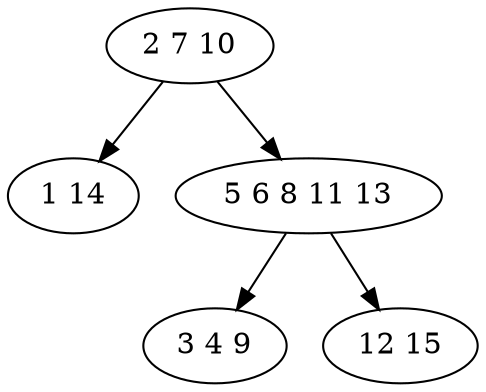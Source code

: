 digraph true_tree {
	"0" -> "1"
	"0" -> "2"
	"2" -> "3"
	"2" -> "4"
	"0" [label="2 7 10"];
	"1" [label="1 14"];
	"2" [label="5 6 8 11 13"];
	"3" [label="3 4 9"];
	"4" [label="12 15"];
}
